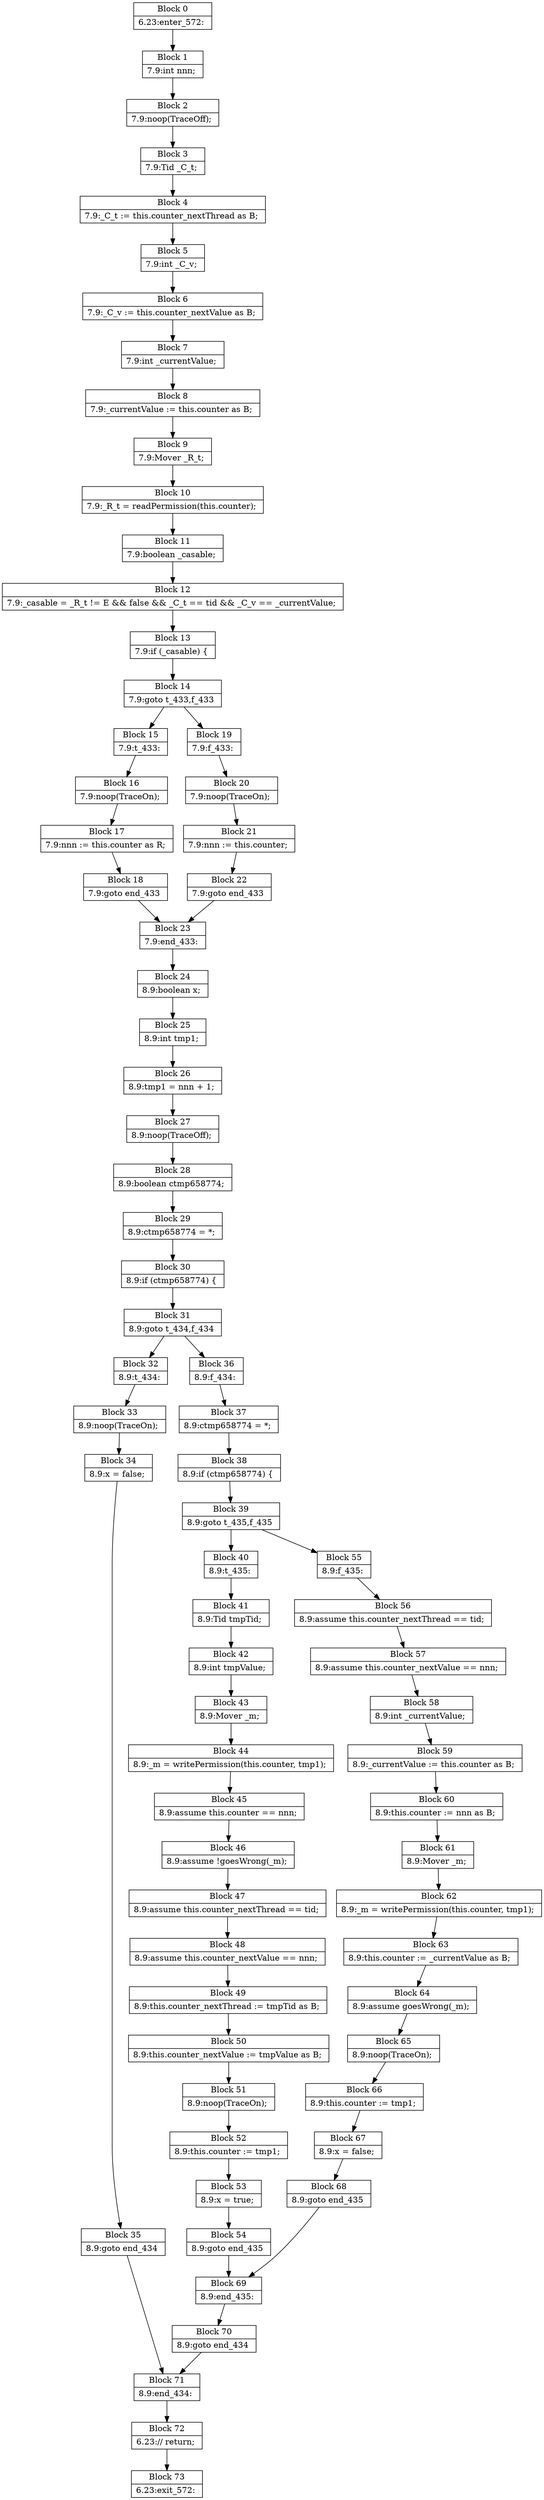digraph G {
   node [shape=record];
B0[label="{Block 0|6.23:enter_572: \n}"];
B1[label="{Block 1|7.9:int nnn; \n}"];
B2[label="{Block 2|7.9:noop(TraceOff); \n}"];
B3[label="{Block 3|7.9:Tid _C_t; \n}"];
B4[label="{Block 4|7.9:_C_t := this.counter_nextThread  as B; \n}"];
B5[label="{Block 5|7.9:int _C_v; \n}"];
B6[label="{Block 6|7.9:_C_v := this.counter_nextValue  as B; \n}"];
B7[label="{Block 7|7.9:int _currentValue; \n}"];
B8[label="{Block 8|7.9:_currentValue := this.counter  as B; \n}"];
B9[label="{Block 9|7.9:Mover _R_t; \n}"];
B10[label="{Block 10|7.9:_R_t = readPermission(this.counter); \n}"];
B11[label="{Block 11|7.9:boolean _casable; \n}"];
B12[label="{Block 12|7.9:_casable = _R_t != E && false && _C_t == tid && _C_v == _currentValue; \n}"];
B13[label="{Block 13|7.9:if (_casable) \{ \n}"];
B14[label="{Block 14|7.9:goto t_433,f_433 \n}"];
B15[label="{Block 15|7.9:t_433: \n}"];
B16[label="{Block 16|7.9:noop(TraceOn); \n}"];
B17[label="{Block 17|7.9:nnn := this.counter  as R; \n}"];
B18[label="{Block 18|7.9:goto end_433 \n}"];
B19[label="{Block 19|7.9:f_433: \n}"];
B20[label="{Block 20|7.9:noop(TraceOn); \n}"];
B21[label="{Block 21|7.9:nnn := this.counter; \n}"];
B22[label="{Block 22|7.9:goto end_433 \n}"];
B23[label="{Block 23|7.9:end_433: \n}"];
B24[label="{Block 24|8.9:boolean x; \n}"];
B25[label="{Block 25|8.9:int tmp1; \n}"];
B26[label="{Block 26|8.9:tmp1 = nnn + 1; \n}"];
B27[label="{Block 27|8.9:noop(TraceOff); \n}"];
B28[label="{Block 28|8.9:boolean ctmp658774; \n}"];
B29[label="{Block 29|8.9:ctmp658774 = *; \n}"];
B30[label="{Block 30|8.9:if (ctmp658774) \{ \n}"];
B31[label="{Block 31|8.9:goto t_434,f_434 \n}"];
B32[label="{Block 32|8.9:t_434: \n}"];
B33[label="{Block 33|8.9:noop(TraceOn); \n}"];
B34[label="{Block 34|8.9:x = false; \n}"];
B35[label="{Block 35|8.9:goto end_434 \n}"];
B36[label="{Block 36|8.9:f_434: \n}"];
B37[label="{Block 37|8.9:ctmp658774 = *; \n}"];
B38[label="{Block 38|8.9:if (ctmp658774) \{ \n}"];
B39[label="{Block 39|8.9:goto t_435,f_435 \n}"];
B40[label="{Block 40|8.9:t_435: \n}"];
B41[label="{Block 41|8.9:Tid tmpTid; \n}"];
B42[label="{Block 42|8.9:int tmpValue; \n}"];
B43[label="{Block 43|8.9:Mover _m; \n}"];
B44[label="{Block 44|8.9:_m = writePermission(this.counter, tmp1); \n}"];
B45[label="{Block 45|8.9:assume this.counter == nnn; \n}"];
B46[label="{Block 46|8.9:assume !goesWrong(_m); \n}"];
B47[label="{Block 47|8.9:assume this.counter_nextThread == tid; \n}"];
B48[label="{Block 48|8.9:assume this.counter_nextValue == nnn; \n}"];
B49[label="{Block 49|8.9:this.counter_nextThread := tmpTid as B; \n}"];
B50[label="{Block 50|8.9:this.counter_nextValue := tmpValue as B; \n}"];
B51[label="{Block 51|8.9:noop(TraceOn); \n}"];
B52[label="{Block 52|8.9:this.counter := tmp1; \n}"];
B53[label="{Block 53|8.9:x = true; \n}"];
B54[label="{Block 54|8.9:goto end_435 \n}"];
B55[label="{Block 55|8.9:f_435: \n}"];
B56[label="{Block 56|8.9:assume this.counter_nextThread == tid; \n}"];
B57[label="{Block 57|8.9:assume this.counter_nextValue == nnn; \n}"];
B58[label="{Block 58|8.9:int _currentValue; \n}"];
B59[label="{Block 59|8.9:_currentValue := this.counter  as B; \n}"];
B60[label="{Block 60|8.9:this.counter := nnn as B; \n}"];
B61[label="{Block 61|8.9:Mover _m; \n}"];
B62[label="{Block 62|8.9:_m = writePermission(this.counter, tmp1); \n}"];
B63[label="{Block 63|8.9:this.counter := _currentValue as B; \n}"];
B64[label="{Block 64|8.9:assume goesWrong(_m); \n}"];
B65[label="{Block 65|8.9:noop(TraceOn); \n}"];
B66[label="{Block 66|8.9:this.counter := tmp1; \n}"];
B67[label="{Block 67|8.9:x = false; \n}"];
B68[label="{Block 68|8.9:goto end_435 \n}"];
B69[label="{Block 69|8.9:end_435: \n}"];
B70[label="{Block 70|8.9:goto end_434 \n}"];
B71[label="{Block 71|8.9:end_434: \n}"];
B72[label="{Block 72|6.23:// return; \n}"];
B73[label="{Block 73|6.23:exit_572: \n}"];
B0 -> B1;
B1 -> B2;
B2 -> B3;
B3 -> B4;
B4 -> B5;
B5 -> B6;
B6 -> B7;
B7 -> B8;
B8 -> B9;
B9 -> B10;
B10 -> B11;
B11 -> B12;
B12 -> B13;
B13 -> B14;
B14 -> B15;
B14 -> B19;
B15 -> B16;
B16 -> B17;
B17 -> B18;
B18 -> B23;
B19 -> B20;
B20 -> B21;
B21 -> B22;
B22 -> B23;
B23 -> B24;
B24 -> B25;
B25 -> B26;
B26 -> B27;
B27 -> B28;
B28 -> B29;
B29 -> B30;
B30 -> B31;
B31 -> B32;
B31 -> B36;
B32 -> B33;
B33 -> B34;
B34 -> B35;
B35 -> B71;
B36 -> B37;
B37 -> B38;
B38 -> B39;
B39 -> B55;
B39 -> B40;
B40 -> B41;
B41 -> B42;
B42 -> B43;
B43 -> B44;
B44 -> B45;
B45 -> B46;
B46 -> B47;
B47 -> B48;
B48 -> B49;
B49 -> B50;
B50 -> B51;
B51 -> B52;
B52 -> B53;
B53 -> B54;
B54 -> B69;
B55 -> B56;
B56 -> B57;
B57 -> B58;
B58 -> B59;
B59 -> B60;
B60 -> B61;
B61 -> B62;
B62 -> B63;
B63 -> B64;
B64 -> B65;
B65 -> B66;
B66 -> B67;
B67 -> B68;
B68 -> B69;
B69 -> B70;
B70 -> B71;
B71 -> B72;
B72 -> B73;
}
